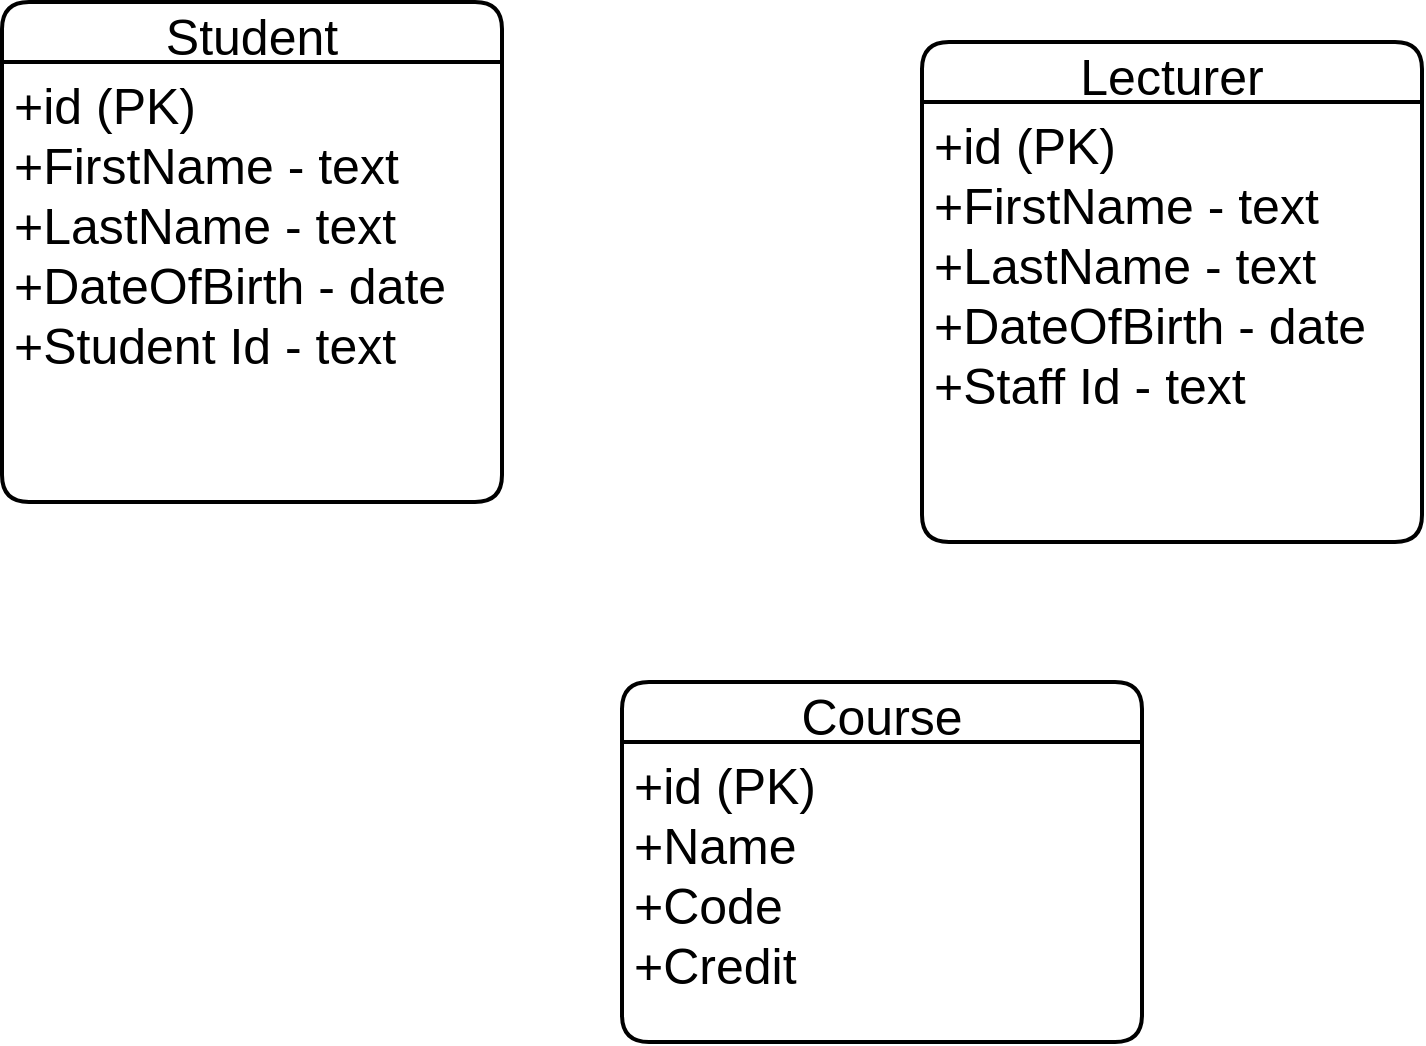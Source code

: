 <mxfile version="21.0.8" type="github">
  <diagram name="Page-1" id="yIQ34EnZDJSl39-8RyJc">
    <mxGraphModel dx="794" dy="700" grid="1" gridSize="10" guides="1" tooltips="1" connect="1" arrows="1" fold="1" page="1" pageScale="1" pageWidth="1100" pageHeight="850" background="none" math="0" shadow="0">
      <root>
        <mxCell id="0" />
        <mxCell id="1" parent="0" />
        <mxCell id="GpMFbzLiWWIUzu5J_hBv-1" value="Student" style="swimlane;childLayout=stackLayout;horizontal=1;startSize=30;horizontalStack=0;rounded=1;fontSize=25;fontStyle=0;strokeWidth=2;resizeParent=0;resizeLast=1;shadow=0;dashed=0;align=center;" parent="1" vertex="1">
          <mxGeometry x="30" y="20" width="250" height="250" as="geometry" />
        </mxCell>
        <mxCell id="GpMFbzLiWWIUzu5J_hBv-2" value="+id (PK)&#xa;+FirstName - text&#xa;+LastName - text&#xa;+DateOfBirth - date&#xa;+Student Id - text" style="align=left;strokeColor=none;fillColor=none;spacingLeft=4;fontSize=25;verticalAlign=top;resizable=0;rotatable=0;part=1;" parent="GpMFbzLiWWIUzu5J_hBv-1" vertex="1">
          <mxGeometry y="30" width="250" height="220" as="geometry" />
        </mxCell>
        <mxCell id="GpMFbzLiWWIUzu5J_hBv-5" value="Lecturer" style="swimlane;childLayout=stackLayout;horizontal=1;startSize=30;horizontalStack=0;rounded=1;fontSize=25;fontStyle=0;strokeWidth=2;resizeParent=0;resizeLast=1;shadow=0;dashed=0;align=center;" parent="1" vertex="1">
          <mxGeometry x="490" y="40" width="250" height="250" as="geometry" />
        </mxCell>
        <mxCell id="GpMFbzLiWWIUzu5J_hBv-6" value="+id (PK)&#xa;+FirstName - text&#xa;+LastName - text&#xa;+DateOfBirth - date&#xa;+Staff Id - text" style="align=left;strokeColor=none;fillColor=none;spacingLeft=4;fontSize=25;verticalAlign=top;resizable=0;rotatable=0;part=1;" parent="GpMFbzLiWWIUzu5J_hBv-5" vertex="1">
          <mxGeometry y="30" width="250" height="220" as="geometry" />
        </mxCell>
        <mxCell id="GpMFbzLiWWIUzu5J_hBv-7" value="Course" style="swimlane;childLayout=stackLayout;horizontal=1;startSize=30;horizontalStack=0;rounded=1;fontSize=25;fontStyle=0;strokeWidth=2;resizeParent=0;resizeLast=1;shadow=0;dashed=0;align=center;" parent="1" vertex="1">
          <mxGeometry x="340" y="360" width="260" height="180" as="geometry" />
        </mxCell>
        <mxCell id="GpMFbzLiWWIUzu5J_hBv-8" value="+id (PK)&#xa;+Name&#xa;+Code&#xa;+Credit" style="align=left;strokeColor=none;fillColor=none;spacingLeft=4;fontSize=25;verticalAlign=top;resizable=0;rotatable=0;part=1;" parent="GpMFbzLiWWIUzu5J_hBv-7" vertex="1">
          <mxGeometry y="30" width="260" height="150" as="geometry" />
        </mxCell>
      </root>
    </mxGraphModel>
  </diagram>
</mxfile>
